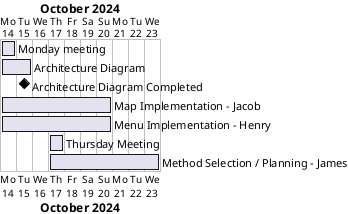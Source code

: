 @startgantt Week 4 Plan
Project starts 2024-10-14
[Monday meeting] starts 2024-10-14 and ends 2024-10-14
[Architecture Diagram] starts at 2024-10-14 and ends 2024-10-15
[Architecture Diagram Completed] happens at [Architecture Diagram]'s end
[Map Implementation - Jacob] starts 2024-10-14 and lasts 7 days
[Menu Implementation - Henry] starts 2024-10-14 and lasts 7 days
[Thursday Meeting] starts 2024-10-17 and ends 2024-10-17
[Method Selection / Planning - James] starts 2024-10-17 and lasts 7 days
@endgantt